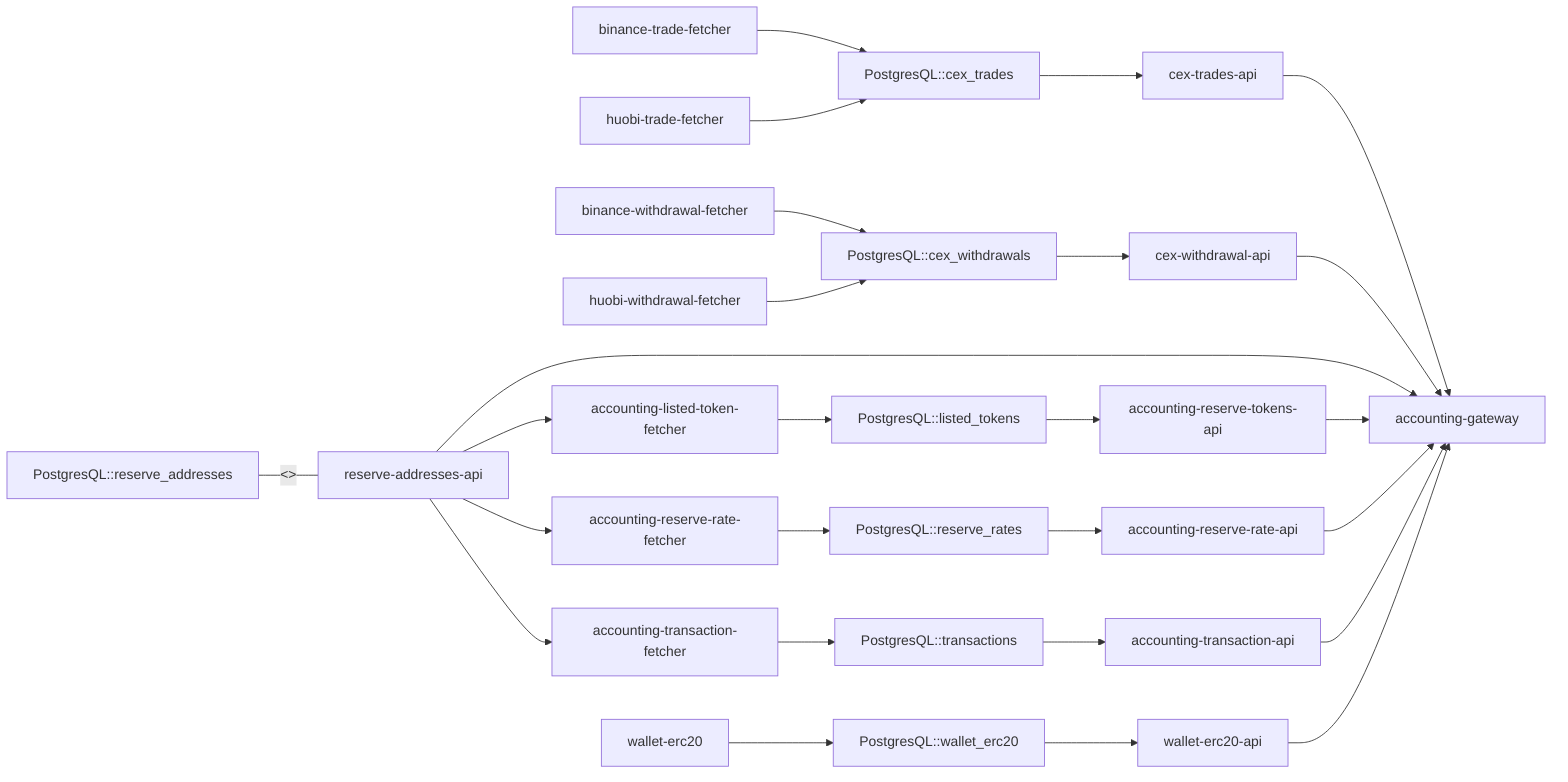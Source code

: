 graph LR

binance-trade-fetcher --> PostgresQL::cex_trades
huobi-trade-fetcher --> PostgresQL::cex_trades
PostgresQL::cex_trades --> cex-trades-api
cex-trades-api --> accounting-gateway

binance-withdrawal-fetcher --> PostgresQL::cex_withdrawals
huobi-withdrawal-fetcher --> PostgresQL::cex_withdrawals
PostgresQL::cex_withdrawals --> cex-withdrawal-api
cex-withdrawal-api --> accounting-gateway

PostgresQL::reserve_addresses ---|<>|reserve-addresses-api
reserve-addresses-api --> accounting-gateway

reserve-addresses-api --> accounting-listed-token-fetcher
accounting-listed-token-fetcher --> PostgresQL::listed_tokens
PostgresQL::listed_tokens --> accounting-reserve-tokens-api
accounting-reserve-tokens-api --> accounting-gateway

reserve-addresses-api --> accounting-reserve-rate-fetcher
accounting-reserve-rate-fetcher --> PostgresQL::reserve_rates
PostgresQL::reserve_rates --> accounting-reserve-rate-api
accounting-reserve-rate-api --> accounting-gateway

reserve-addresses-api --> accounting-transaction-fetcher
accounting-transaction-fetcher --> PostgresQL::transactions
PostgresQL::transactions --> accounting-transaction-api
accounting-transaction-api --> accounting-gateway


wallet-erc20 --> PostgresQL::wallet_erc20
PostgresQL::wallet_erc20 --> wallet-erc20-api
wallet-erc20-api --> accounting-gateway